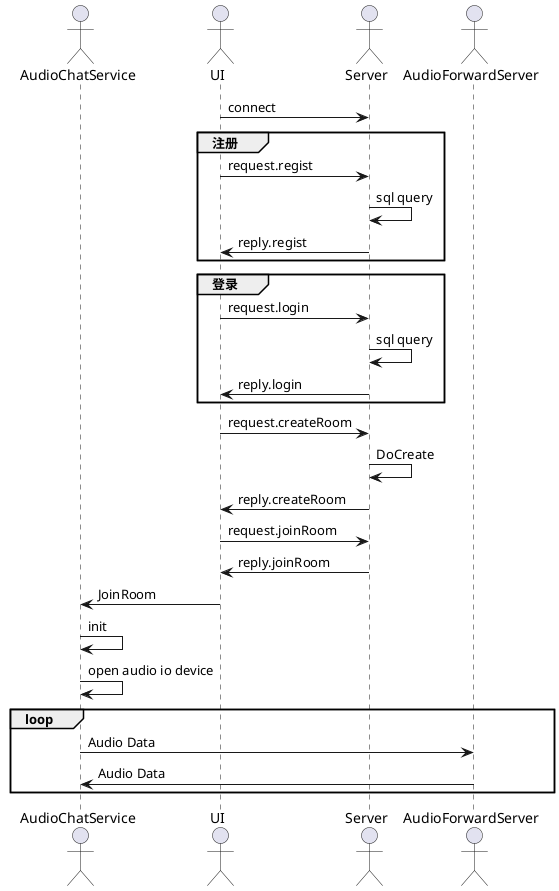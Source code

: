@startuml

actor AudioChatService
actor UI
actor Server
actor AudioForwardServer

UI -> Server: connect

group 注册
    UI -> Server: request.regist
    Server -> Server: sql query
    UI <- Server: reply.regist
end

group 登录
    UI -> Server: request.login
    Server -> Server: sql query
    UI <- Server: reply.login
end

UI -> Server: request.createRoom
Server -> Server: DoCreate
UI <- Server: reply.createRoom

UI -> Server: request.joinRoom
UI <- Server: reply.joinRoom

UI -> AudioChatService: JoinRoom
AudioChatService -> AudioChatService: init
AudioChatService -> AudioChatService: open audio io device

loop 
    AudioChatService -> AudioForwardServer: Audio Data
    AudioChatService <- AudioForwardServer: Audio Data
end

@enduml
